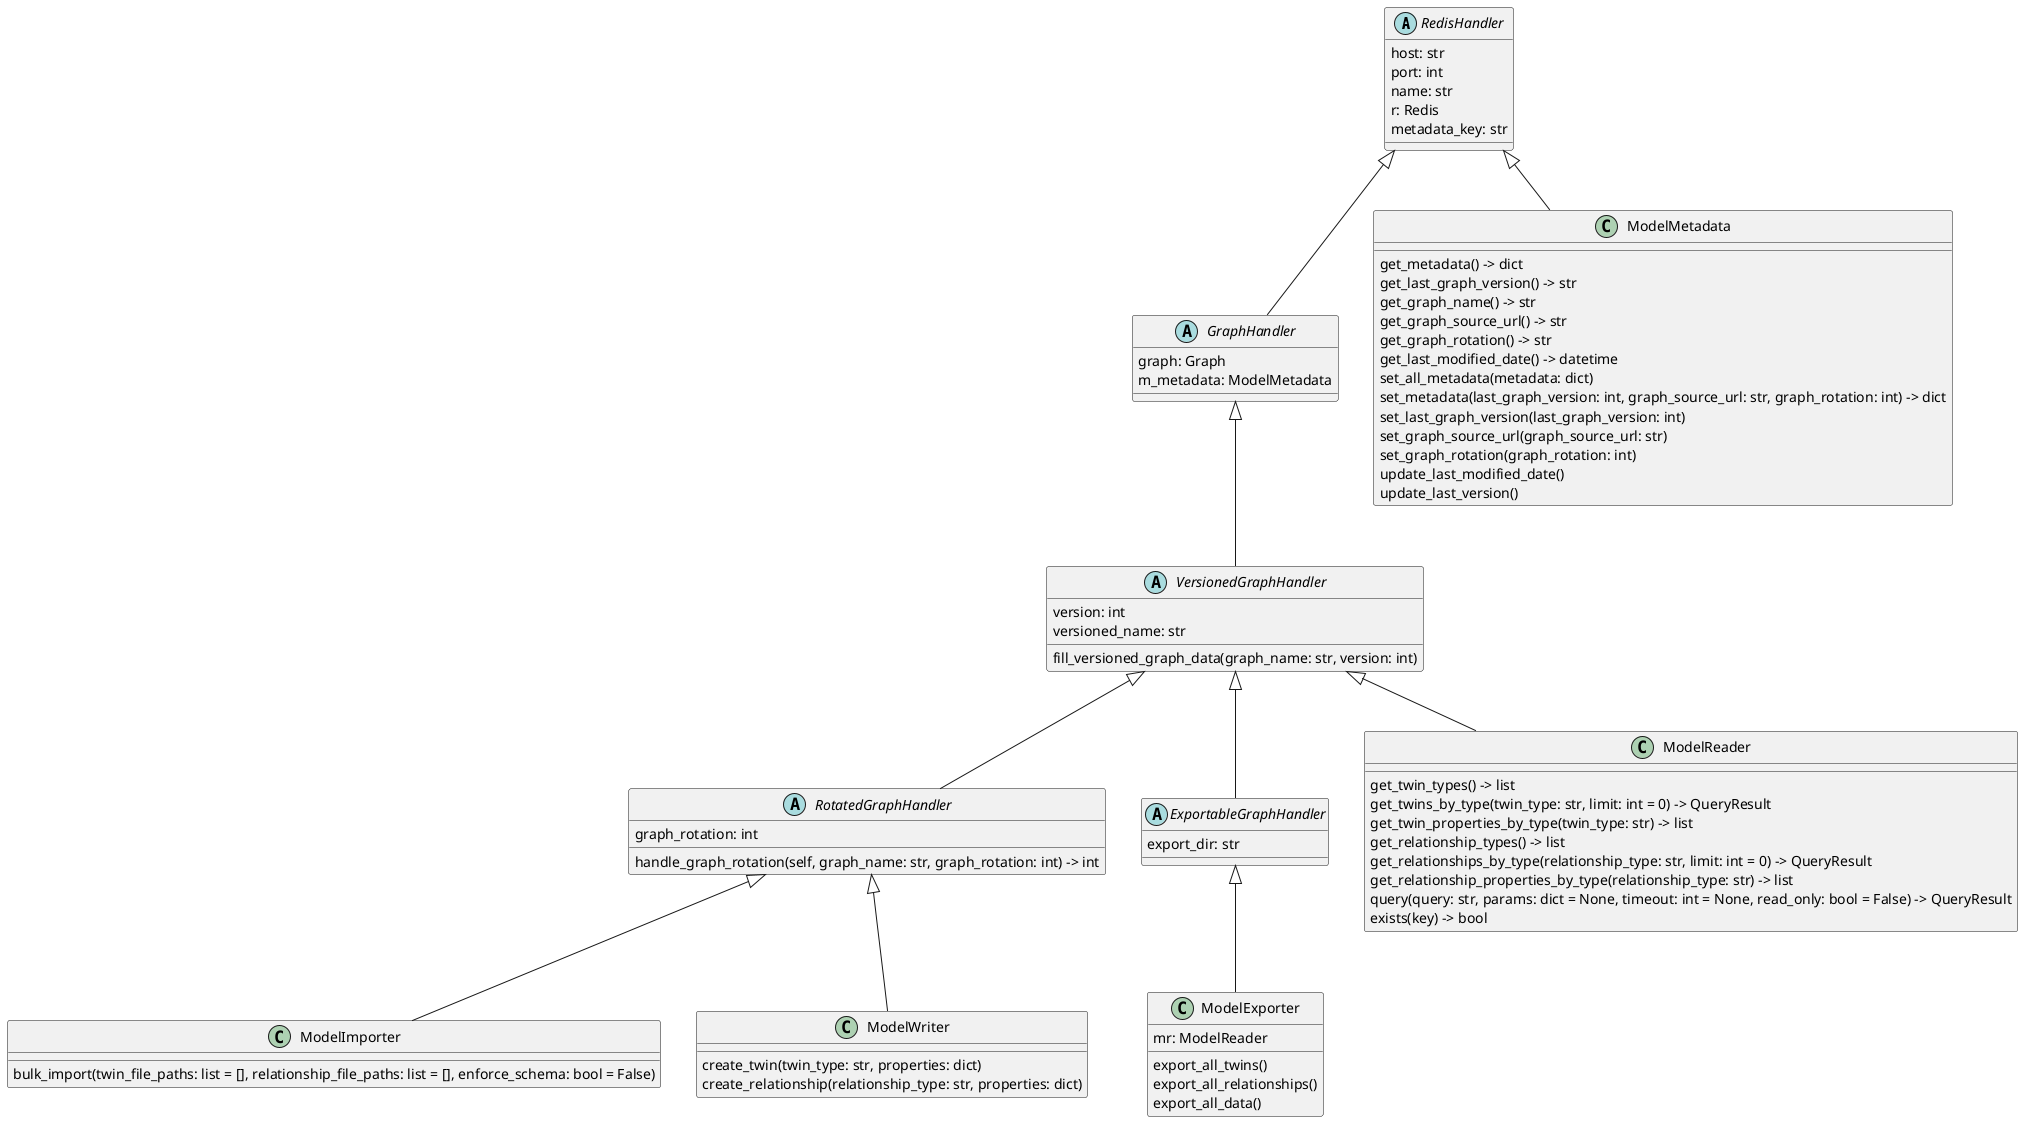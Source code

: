 @startuml
'https://plantuml.com/class-diagram

abstract class RedisHandler {
 host: str
 port: int
 name: str
 r: Redis
 metadata_key: str
}

abstract class GraphHandler {
 graph: Graph
 m_metadata: ModelMetadata
}

abstract class VersionedGraphHandler {
 version: int
 versioned_name: str
 fill_versioned_graph_data(graph_name: str, version: int)
}

abstract class RotatedGraphHandler {
 graph_rotation: int
 handle_graph_rotation(self, graph_name: str, graph_rotation: int) -> int
}

abstract class ExportableGraphHandler {
 export_dir: str
}

class ModelExporter {
  mr: ModelReader
  export_all_twins()
  export_all_relationships()
  export_all_data()
}

class ModelMetadata {
  get_metadata() -> dict
  get_last_graph_version() -> str
  get_graph_name() -> str
  get_graph_source_url() -> str
  get_graph_rotation() -> str
  get_last_modified_date() -> datetime
  set_all_metadata(metadata: dict)
  set_metadata(last_graph_version: int, graph_source_url: str, graph_rotation: int) -> dict
  set_last_graph_version(last_graph_version: int)
  set_graph_source_url(graph_source_url: str)
  set_graph_rotation(graph_rotation: int)
  update_last_modified_date()
  update_last_version()
}

class ModelImporter {
  bulk_import(twin_file_paths: list = [], relationship_file_paths: list = [], enforce_schema: bool = False)
}

class ModelReader {
  get_twin_types() -> list
  get_twins_by_type(twin_type: str, limit: int = 0) -> QueryResult
  get_twin_properties_by_type(twin_type: str) -> list
  get_relationship_types() -> list
  get_relationships_by_type(relationship_type: str, limit: int = 0) -> QueryResult
  get_relationship_properties_by_type(relationship_type: str) -> list
  query(query: str, params: dict = None, timeout: int = None, read_only: bool = False) -> QueryResult
  exists(key) -> bool
}

class ModelWriter {
  create_twin(twin_type: str, properties: dict)
  create_relationship(relationship_type: str, properties: dict)
}

RedisHandler <|-- GraphHandler

RedisHandler <|-- ModelMetadata

GraphHandler <|-- VersionedGraphHandler

VersionedGraphHandler <|-- RotatedGraphHandler

VersionedGraphHandler <|-- ExportableGraphHandler

VersionedGraphHandler <|-- ModelReader

RotatedGraphHandler <|-- ModelImporter

RotatedGraphHandler <|-- ModelWriter

ExportableGraphHandler <|-- ModelExporter
@enduml